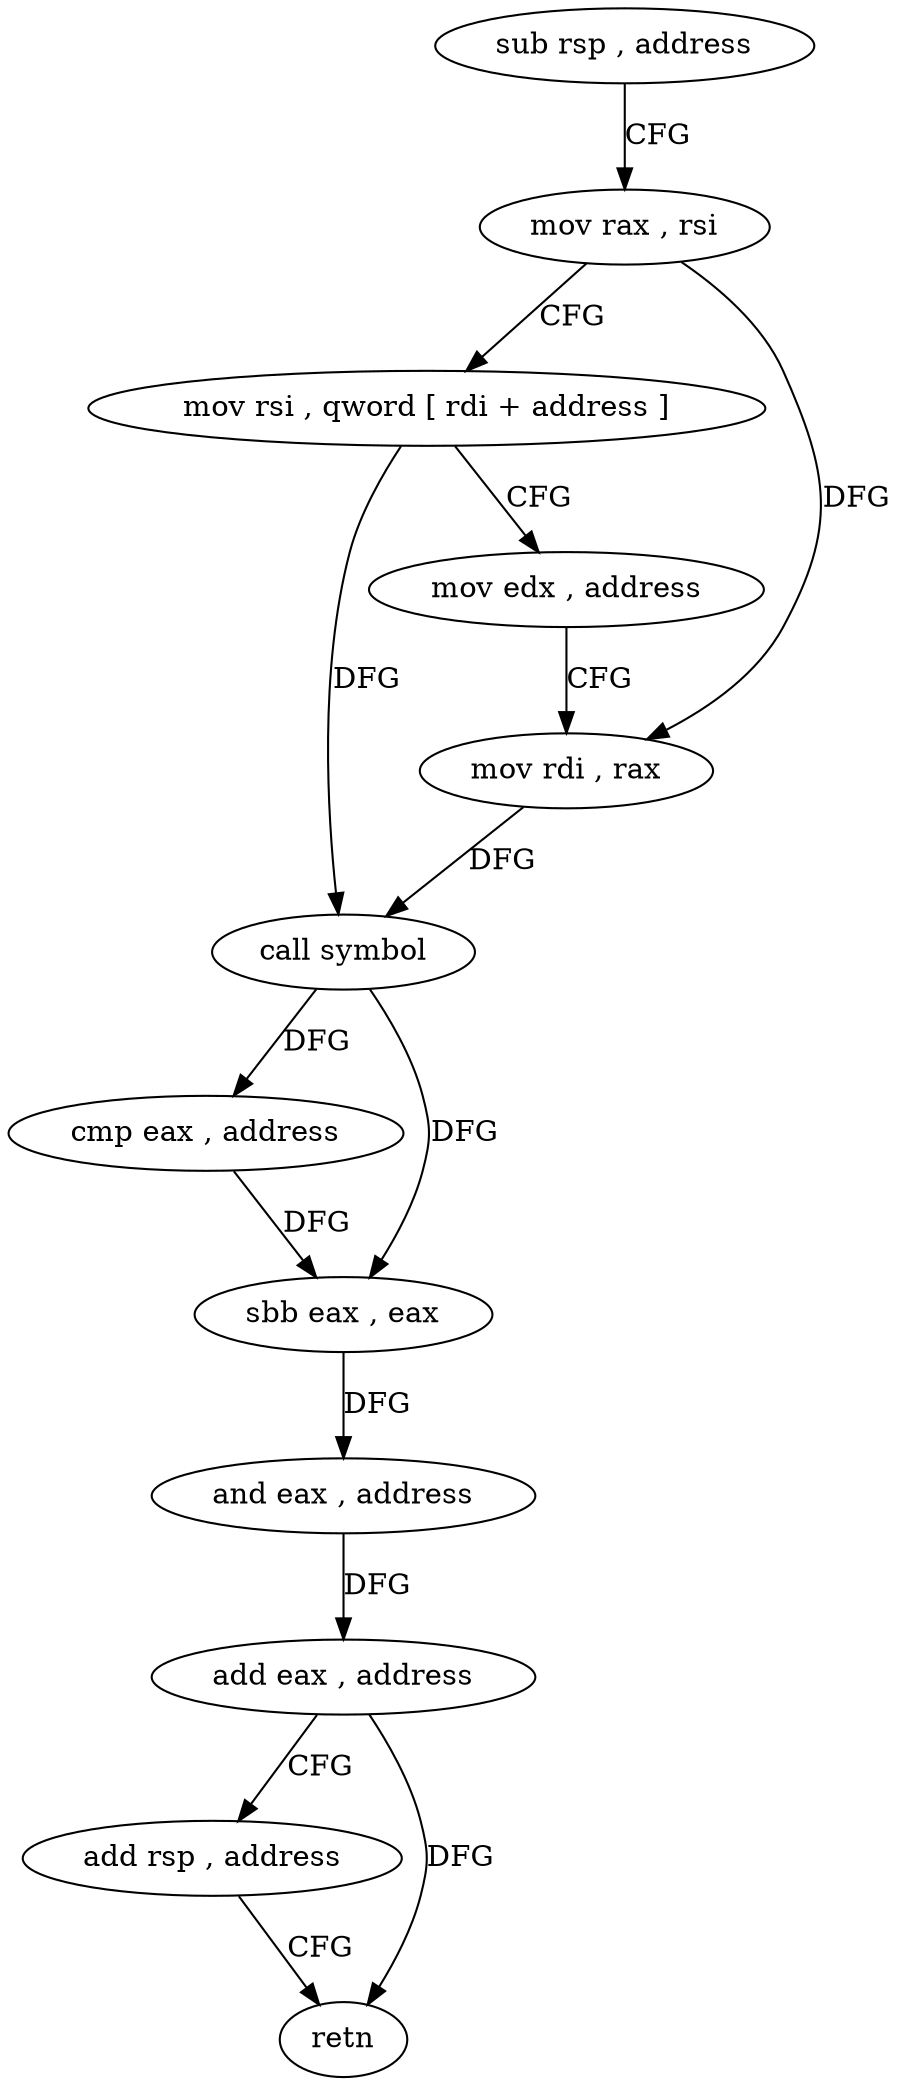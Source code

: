 digraph "func" {
"4206010" [label = "sub rsp , address" ]
"4206014" [label = "mov rax , rsi" ]
"4206017" [label = "mov rsi , qword [ rdi + address ]" ]
"4206021" [label = "mov edx , address" ]
"4206026" [label = "mov rdi , rax" ]
"4206029" [label = "call symbol" ]
"4206034" [label = "cmp eax , address" ]
"4206037" [label = "sbb eax , eax" ]
"4206039" [label = "and eax , address" ]
"4206042" [label = "add eax , address" ]
"4206045" [label = "add rsp , address" ]
"4206049" [label = "retn" ]
"4206010" -> "4206014" [ label = "CFG" ]
"4206014" -> "4206017" [ label = "CFG" ]
"4206014" -> "4206026" [ label = "DFG" ]
"4206017" -> "4206021" [ label = "CFG" ]
"4206017" -> "4206029" [ label = "DFG" ]
"4206021" -> "4206026" [ label = "CFG" ]
"4206026" -> "4206029" [ label = "DFG" ]
"4206029" -> "4206034" [ label = "DFG" ]
"4206029" -> "4206037" [ label = "DFG" ]
"4206034" -> "4206037" [ label = "DFG" ]
"4206037" -> "4206039" [ label = "DFG" ]
"4206039" -> "4206042" [ label = "DFG" ]
"4206042" -> "4206045" [ label = "CFG" ]
"4206042" -> "4206049" [ label = "DFG" ]
"4206045" -> "4206049" [ label = "CFG" ]
}
